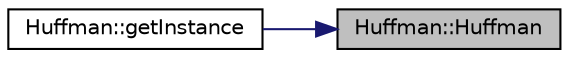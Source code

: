 digraph "Huffman::Huffman"
{
 // LATEX_PDF_SIZE
  edge [fontname="Helvetica",fontsize="10",labelfontname="Helvetica",labelfontsize="10"];
  node [fontname="Helvetica",fontsize="10",shape=record];
  rankdir="RL";
  Node1 [label="Huffman::Huffman",height=0.2,width=0.4,color="black", fillcolor="grey75", style="filled", fontcolor="black",tooltip=" "];
  Node1 -> Node2 [dir="back",color="midnightblue",fontsize="10",style="solid",fontname="Helvetica"];
  Node2 [label="Huffman::getInstance",height=0.2,width=0.4,color="black", fillcolor="white", style="filled",URL="$classHuffman.html#a398ad3b0e1de931a55dc60bcf49f0ec2",tooltip=" "];
}
